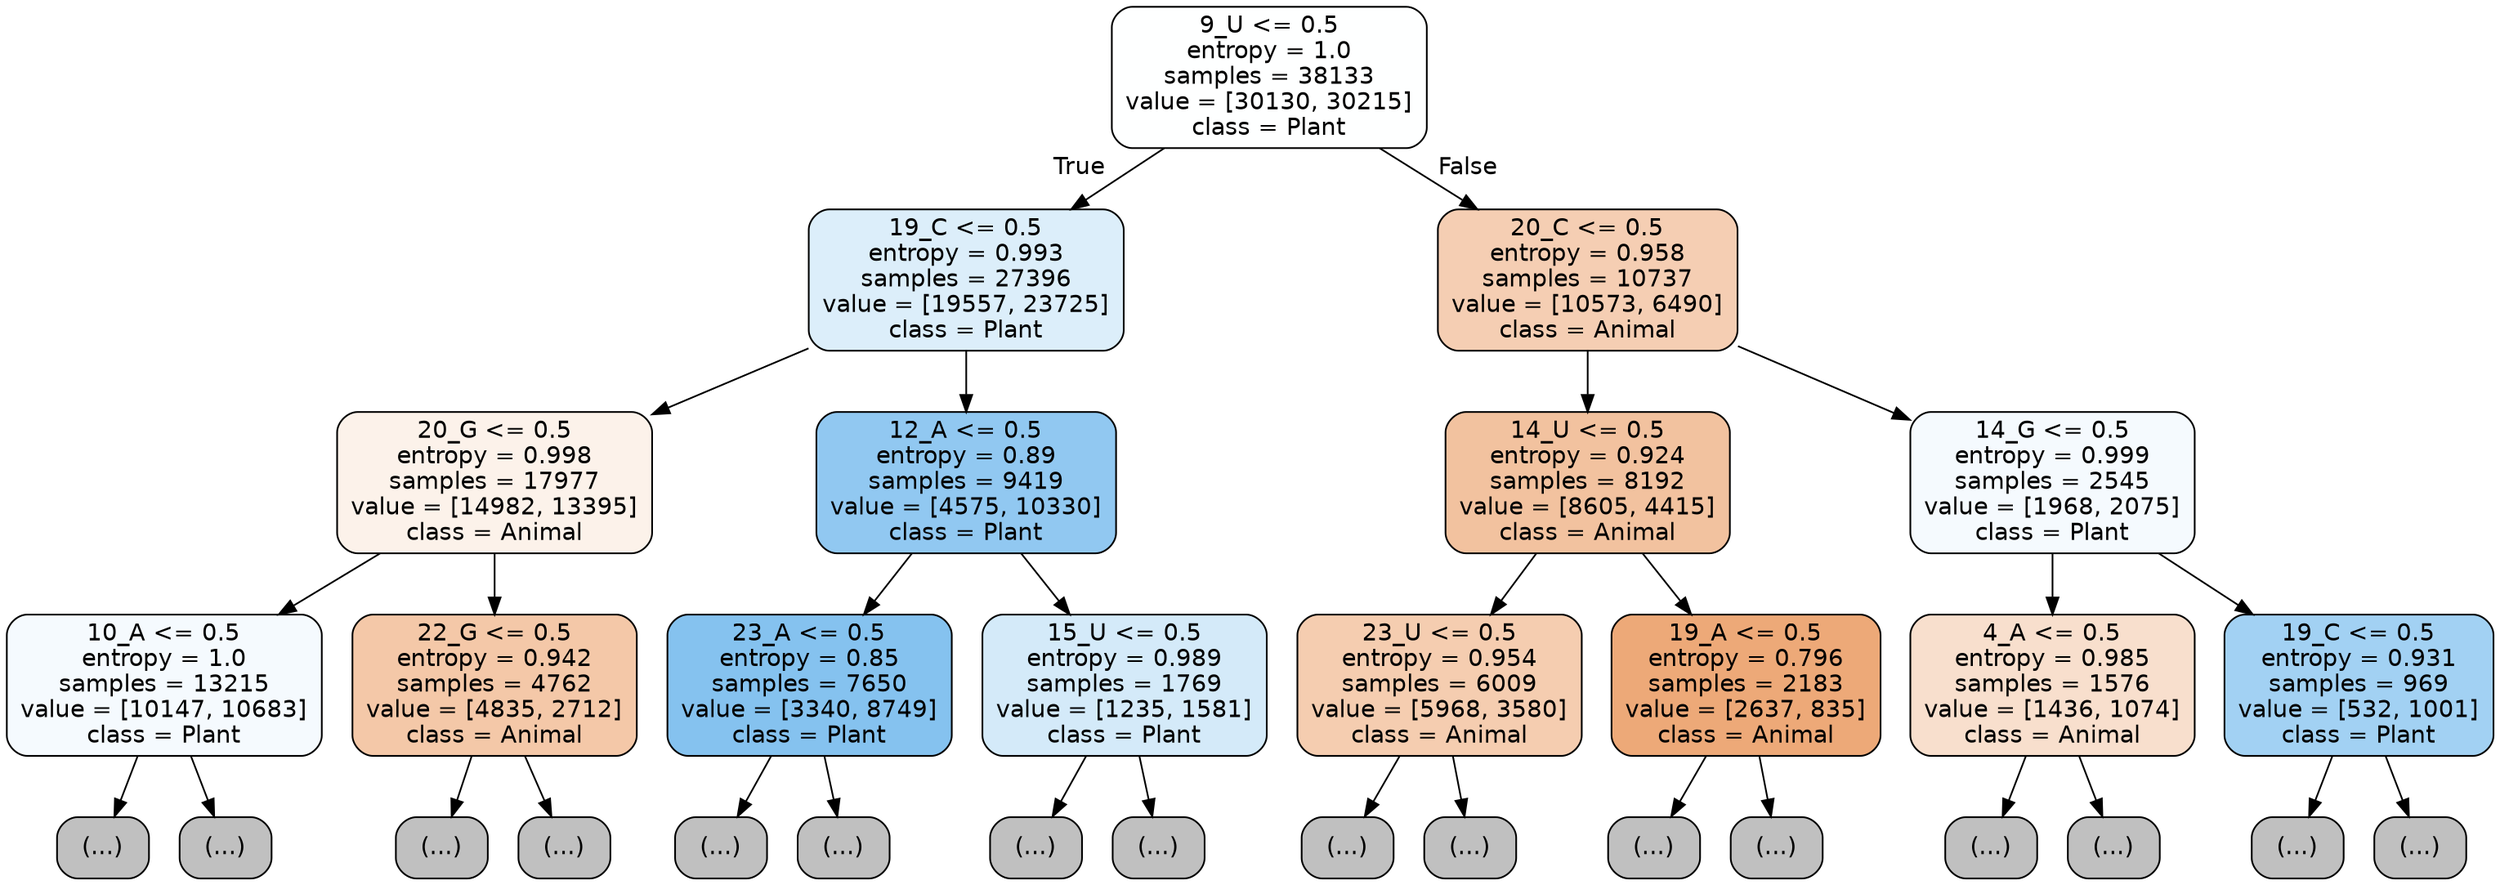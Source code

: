 digraph Tree {
node [shape=box, style="filled, rounded", color="black", fontname="helvetica"] ;
edge [fontname="helvetica"] ;
0 [label="9_U <= 0.5\nentropy = 1.0\nsamples = 38133\nvalue = [30130, 30215]\nclass = Plant", fillcolor="#feffff"] ;
1 [label="19_C <= 0.5\nentropy = 0.993\nsamples = 27396\nvalue = [19557, 23725]\nclass = Plant", fillcolor="#dceefa"] ;
0 -> 1 [labeldistance=2.5, labelangle=45, headlabel="True"] ;
2 [label="20_G <= 0.5\nentropy = 0.998\nsamples = 17977\nvalue = [14982, 13395]\nclass = Animal", fillcolor="#fcf2ea"] ;
1 -> 2 ;
3 [label="10_A <= 0.5\nentropy = 1.0\nsamples = 13215\nvalue = [10147, 10683]\nclass = Plant", fillcolor="#f5fafe"] ;
2 -> 3 ;
4 [label="(...)", fillcolor="#C0C0C0"] ;
3 -> 4 ;
4875 [label="(...)", fillcolor="#C0C0C0"] ;
3 -> 4875 ;
6584 [label="22_G <= 0.5\nentropy = 0.942\nsamples = 4762\nvalue = [4835, 2712]\nclass = Animal", fillcolor="#f4c8a8"] ;
2 -> 6584 ;
6585 [label="(...)", fillcolor="#C0C0C0"] ;
6584 -> 6585 ;
8844 [label="(...)", fillcolor="#C0C0C0"] ;
6584 -> 8844 ;
9073 [label="12_A <= 0.5\nentropy = 0.89\nsamples = 9419\nvalue = [4575, 10330]\nclass = Plant", fillcolor="#91c8f1"] ;
1 -> 9073 ;
9074 [label="23_A <= 0.5\nentropy = 0.85\nsamples = 7650\nvalue = [3340, 8749]\nclass = Plant", fillcolor="#85c2ef"] ;
9073 -> 9074 ;
9075 [label="(...)", fillcolor="#C0C0C0"] ;
9074 -> 9075 ;
11312 [label="(...)", fillcolor="#C0C0C0"] ;
9074 -> 11312 ;
11397 [label="15_U <= 0.5\nentropy = 0.989\nsamples = 1769\nvalue = [1235, 1581]\nclass = Plant", fillcolor="#d4eaf9"] ;
9073 -> 11397 ;
11398 [label="(...)", fillcolor="#C0C0C0"] ;
11397 -> 11398 ;
11907 [label="(...)", fillcolor="#C0C0C0"] ;
11397 -> 11907 ;
12090 [label="20_C <= 0.5\nentropy = 0.958\nsamples = 10737\nvalue = [10573, 6490]\nclass = Animal", fillcolor="#f5ceb3"] ;
0 -> 12090 [labeldistance=2.5, labelangle=-45, headlabel="False"] ;
12091 [label="14_U <= 0.5\nentropy = 0.924\nsamples = 8192\nvalue = [8605, 4415]\nclass = Animal", fillcolor="#f2c29f"] ;
12090 -> 12091 ;
12092 [label="23_U <= 0.5\nentropy = 0.954\nsamples = 6009\nvalue = [5968, 3580]\nclass = Animal", fillcolor="#f5cdb0"] ;
12091 -> 12092 ;
12093 [label="(...)", fillcolor="#C0C0C0"] ;
12092 -> 12093 ;
14528 [label="(...)", fillcolor="#C0C0C0"] ;
12092 -> 14528 ;
14653 [label="19_A <= 0.5\nentropy = 0.796\nsamples = 2183\nvalue = [2637, 835]\nclass = Animal", fillcolor="#eda978"] ;
12091 -> 14653 ;
14654 [label="(...)", fillcolor="#C0C0C0"] ;
14653 -> 14654 ;
15467 [label="(...)", fillcolor="#C0C0C0"] ;
14653 -> 15467 ;
15682 [label="14_G <= 0.5\nentropy = 0.999\nsamples = 2545\nvalue = [1968, 2075]\nclass = Plant", fillcolor="#f5fafe"] ;
12090 -> 15682 ;
15683 [label="4_A <= 0.5\nentropy = 0.985\nsamples = 1576\nvalue = [1436, 1074]\nclass = Animal", fillcolor="#f8dfcd"] ;
15682 -> 15683 ;
15684 [label="(...)", fillcolor="#C0C0C0"] ;
15683 -> 15684 ;
16305 [label="(...)", fillcolor="#C0C0C0"] ;
15683 -> 16305 ;
16484 [label="19_C <= 0.5\nentropy = 0.931\nsamples = 969\nvalue = [532, 1001]\nclass = Plant", fillcolor="#a2d1f3"] ;
15682 -> 16484 ;
16485 [label="(...)", fillcolor="#C0C0C0"] ;
16484 -> 16485 ;
16698 [label="(...)", fillcolor="#C0C0C0"] ;
16484 -> 16698 ;
}